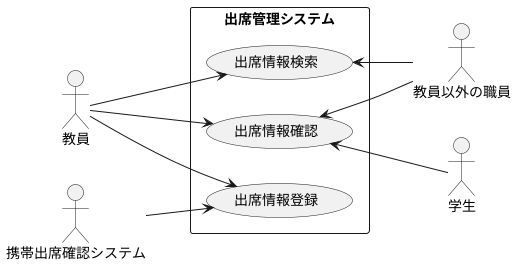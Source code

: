 @startuml
left to right direction
actor 教員
actor 教員以外の職員
actor 学生
actor 携帯出席確認システム
rectangle 出席管理システム {
  usecase 出席情報登録
  usecase 出席情報検索
  usecase 出席情報確認
'   usecase Pay for Food
'   usecase Drink
}
携帯出席確認システム --> 出席情報登録
教員 --> 出席情報登録
教員 --> 出席情報確認
出席情報確認 <-- 教員以外の職員
出席情報検索 <-- 教員以外の職員
出席情報確認 <-- 学生
教員 --> 出席情報検索

@enduml
